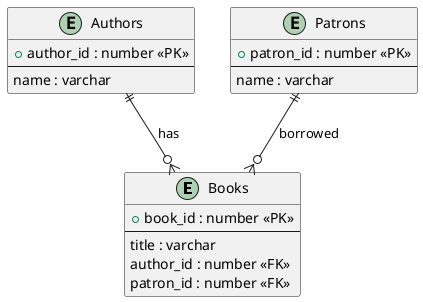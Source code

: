 @startuml
entity "Books" as books {
  + book_id : number <<PK>>
  --
  title : varchar
  author_id : number <<FK>>
  patron_id : number <<FK>>
}

entity "Authors" as authors {
  + author_id : number <<PK>>
  --
  name : varchar
}

entity "Patrons" as patrons {
  + patron_id : number <<PK>>
  --
  name : varchar
}

authors ||--o{ books : has
patrons ||--o{ books : borrowed
@enduml
